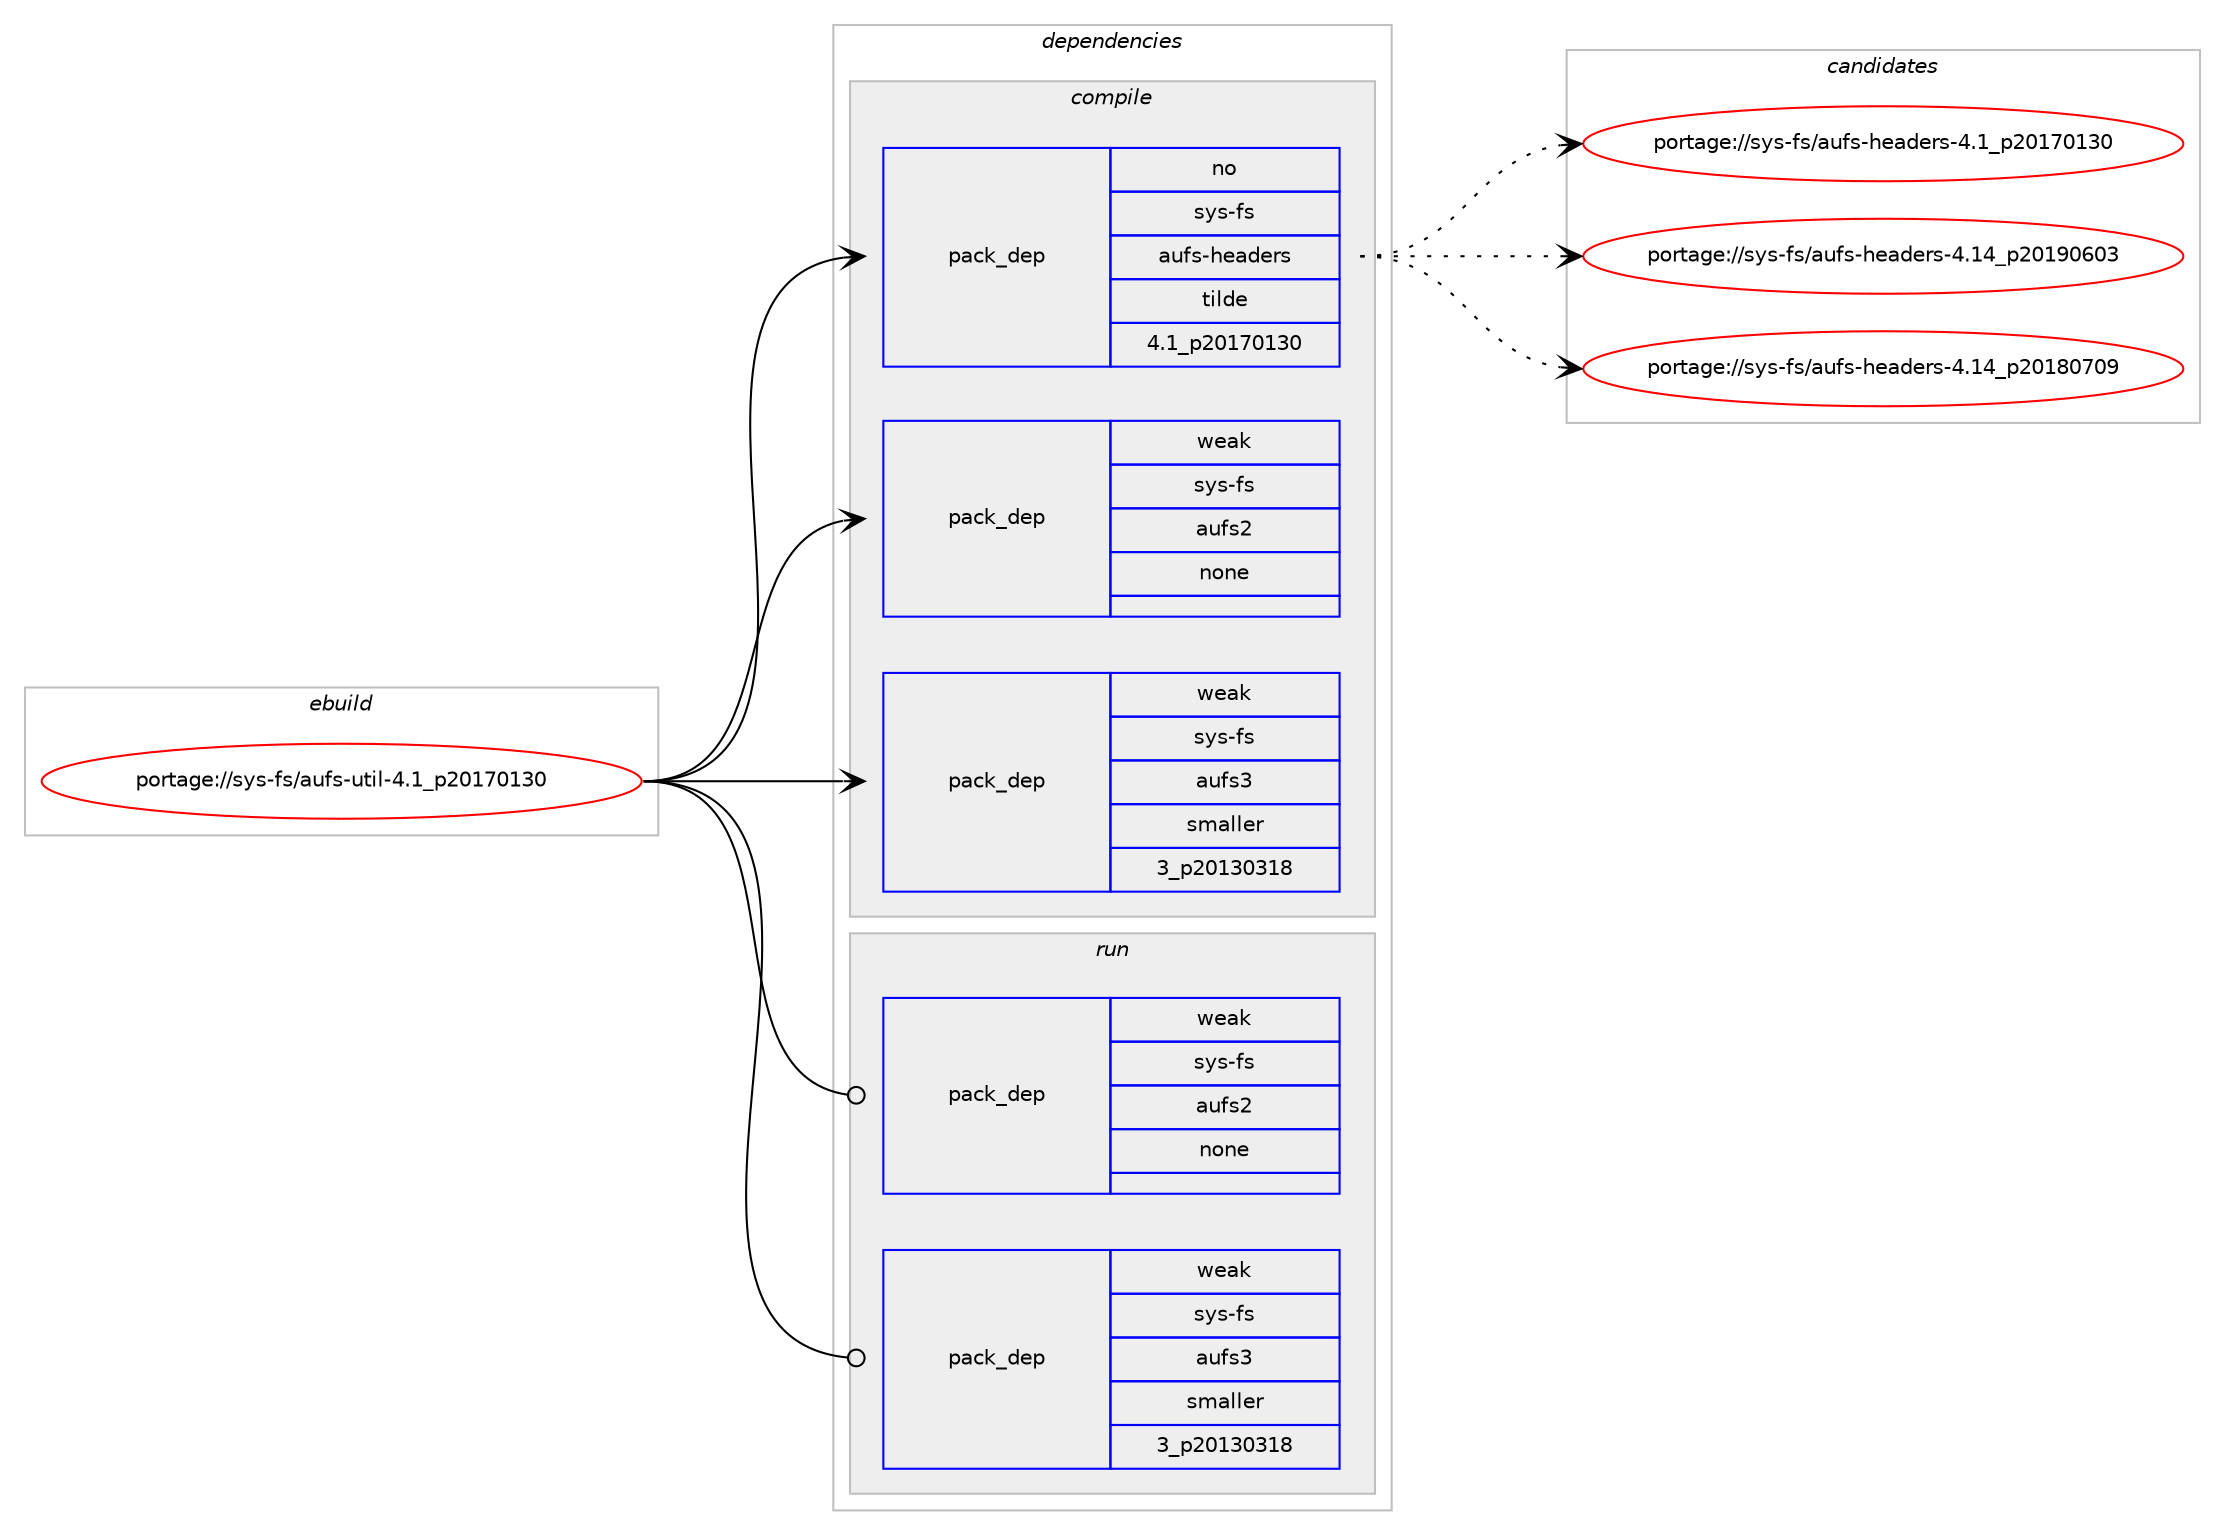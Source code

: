 digraph prolog {

# *************
# Graph options
# *************

newrank=true;
concentrate=true;
compound=true;
graph [rankdir=LR,fontname=Helvetica,fontsize=10,ranksep=1.5];#, ranksep=2.5, nodesep=0.2];
edge  [arrowhead=vee];
node  [fontname=Helvetica,fontsize=10];

# **********
# The ebuild
# **********

subgraph cluster_leftcol {
color=gray;
rank=same;
label=<<i>ebuild</i>>;
id [label="portage://sys-fs/aufs-util-4.1_p20170130", color=red, width=4, href="../sys-fs/aufs-util-4.1_p20170130.svg"];
}

# ****************
# The dependencies
# ****************

subgraph cluster_midcol {
color=gray;
label=<<i>dependencies</i>>;
subgraph cluster_compile {
fillcolor="#eeeeee";
style=filled;
label=<<i>compile</i>>;
subgraph pack37099 {
dependency47736 [label=<<TABLE BORDER="0" CELLBORDER="1" CELLSPACING="0" CELLPADDING="4" WIDTH="220"><TR><TD ROWSPAN="6" CELLPADDING="30">pack_dep</TD></TR><TR><TD WIDTH="110">no</TD></TR><TR><TD>sys-fs</TD></TR><TR><TD>aufs-headers</TD></TR><TR><TD>tilde</TD></TR><TR><TD>4.1_p20170130</TD></TR></TABLE>>, shape=none, color=blue];
}
id:e -> dependency47736:w [weight=20,style="solid",arrowhead="vee"];
subgraph pack37100 {
dependency47737 [label=<<TABLE BORDER="0" CELLBORDER="1" CELLSPACING="0" CELLPADDING="4" WIDTH="220"><TR><TD ROWSPAN="6" CELLPADDING="30">pack_dep</TD></TR><TR><TD WIDTH="110">weak</TD></TR><TR><TD>sys-fs</TD></TR><TR><TD>aufs2</TD></TR><TR><TD>none</TD></TR><TR><TD></TD></TR></TABLE>>, shape=none, color=blue];
}
id:e -> dependency47737:w [weight=20,style="solid",arrowhead="vee"];
subgraph pack37101 {
dependency47738 [label=<<TABLE BORDER="0" CELLBORDER="1" CELLSPACING="0" CELLPADDING="4" WIDTH="220"><TR><TD ROWSPAN="6" CELLPADDING="30">pack_dep</TD></TR><TR><TD WIDTH="110">weak</TD></TR><TR><TD>sys-fs</TD></TR><TR><TD>aufs3</TD></TR><TR><TD>smaller</TD></TR><TR><TD>3_p20130318</TD></TR></TABLE>>, shape=none, color=blue];
}
id:e -> dependency47738:w [weight=20,style="solid",arrowhead="vee"];
}
subgraph cluster_compileandrun {
fillcolor="#eeeeee";
style=filled;
label=<<i>compile and run</i>>;
}
subgraph cluster_run {
fillcolor="#eeeeee";
style=filled;
label=<<i>run</i>>;
subgraph pack37102 {
dependency47739 [label=<<TABLE BORDER="0" CELLBORDER="1" CELLSPACING="0" CELLPADDING="4" WIDTH="220"><TR><TD ROWSPAN="6" CELLPADDING="30">pack_dep</TD></TR><TR><TD WIDTH="110">weak</TD></TR><TR><TD>sys-fs</TD></TR><TR><TD>aufs2</TD></TR><TR><TD>none</TD></TR><TR><TD></TD></TR></TABLE>>, shape=none, color=blue];
}
id:e -> dependency47739:w [weight=20,style="solid",arrowhead="odot"];
subgraph pack37103 {
dependency47740 [label=<<TABLE BORDER="0" CELLBORDER="1" CELLSPACING="0" CELLPADDING="4" WIDTH="220"><TR><TD ROWSPAN="6" CELLPADDING="30">pack_dep</TD></TR><TR><TD WIDTH="110">weak</TD></TR><TR><TD>sys-fs</TD></TR><TR><TD>aufs3</TD></TR><TR><TD>smaller</TD></TR><TR><TD>3_p20130318</TD></TR></TABLE>>, shape=none, color=blue];
}
id:e -> dependency47740:w [weight=20,style="solid",arrowhead="odot"];
}
}

# **************
# The candidates
# **************

subgraph cluster_choices {
rank=same;
color=gray;
label=<<i>candidates</i>>;

subgraph choice37099 {
color=black;
nodesep=1;
choice115121115451021154797117102115451041019710010111411545524649951125048495548495148 [label="portage://sys-fs/aufs-headers-4.1_p20170130", color=red, width=4,href="../sys-fs/aufs-headers-4.1_p20170130.svg"];
choice11512111545102115479711710211545104101971001011141154552464952951125048495748544851 [label="portage://sys-fs/aufs-headers-4.14_p20190603", color=red, width=4,href="../sys-fs/aufs-headers-4.14_p20190603.svg"];
choice11512111545102115479711710211545104101971001011141154552464952951125048495648554857 [label="portage://sys-fs/aufs-headers-4.14_p20180709", color=red, width=4,href="../sys-fs/aufs-headers-4.14_p20180709.svg"];
dependency47736:e -> choice115121115451021154797117102115451041019710010111411545524649951125048495548495148:w [style=dotted,weight="100"];
dependency47736:e -> choice11512111545102115479711710211545104101971001011141154552464952951125048495748544851:w [style=dotted,weight="100"];
dependency47736:e -> choice11512111545102115479711710211545104101971001011141154552464952951125048495648554857:w [style=dotted,weight="100"];
}
subgraph choice37100 {
color=black;
nodesep=1;
}
subgraph choice37101 {
color=black;
nodesep=1;
}
subgraph choice37102 {
color=black;
nodesep=1;
}
subgraph choice37103 {
color=black;
nodesep=1;
}
}

}
